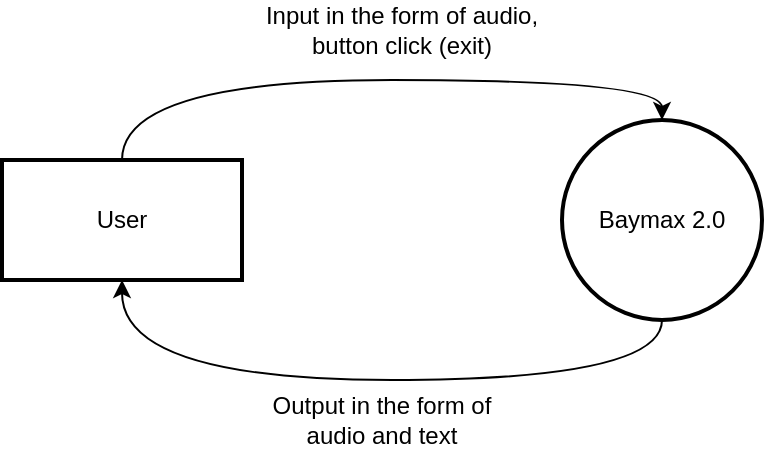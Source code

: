 <mxfile version="24.7.5">
  <diagram name="Page-1" id="SZxzwF8cLEZYs_6p4LNA">
    <mxGraphModel dx="1034" dy="412" grid="0" gridSize="10" guides="1" tooltips="1" connect="1" arrows="1" fold="1" page="1" pageScale="1" pageWidth="850" pageHeight="1100" math="0" shadow="0">
      <root>
        <mxCell id="0" />
        <mxCell id="1" parent="0" />
        <mxCell id="NjC1BhcewA9V_vETZEHU-1" value="Baymax 2.0" style="strokeWidth=2;html=1;shape=mxgraph.flowchart.start_2;whiteSpace=wrap;" vertex="1" parent="1">
          <mxGeometry x="490" y="140.0" width="100" height="100" as="geometry" />
        </mxCell>
        <mxCell id="NjC1BhcewA9V_vETZEHU-2" value="User" style="rounded=0;whiteSpace=wrap;html=1;strokeWidth=2;" vertex="1" parent="1">
          <mxGeometry x="210" y="160" width="120" height="60" as="geometry" />
        </mxCell>
        <mxCell id="NjC1BhcewA9V_vETZEHU-5" value="" style="endArrow=classic;html=1;rounded=0;exitX=0.5;exitY=0;exitDx=0;exitDy=0;entryX=0.5;entryY=0;entryDx=0;entryDy=0;entryPerimeter=0;edgeStyle=orthogonalEdgeStyle;curved=1;" edge="1" parent="1" source="NjC1BhcewA9V_vETZEHU-2" target="NjC1BhcewA9V_vETZEHU-1">
          <mxGeometry width="50" height="50" relative="1" as="geometry">
            <mxPoint x="310" y="110" as="sourcePoint" />
            <mxPoint x="360" y="60" as="targetPoint" />
            <Array as="points">
              <mxPoint x="270" y="120" />
              <mxPoint x="540" y="120" />
            </Array>
          </mxGeometry>
        </mxCell>
        <mxCell id="NjC1BhcewA9V_vETZEHU-6" value="" style="endArrow=classic;html=1;rounded=0;exitX=0.5;exitY=1;exitDx=0;exitDy=0;exitPerimeter=0;entryX=0.5;entryY=1;entryDx=0;entryDy=0;edgeStyle=orthogonalEdgeStyle;curved=1;" edge="1" parent="1" source="NjC1BhcewA9V_vETZEHU-1" target="NjC1BhcewA9V_vETZEHU-2">
          <mxGeometry width="50" height="50" relative="1" as="geometry">
            <mxPoint x="610" y="330" as="sourcePoint" />
            <mxPoint x="660" y="280" as="targetPoint" />
            <Array as="points">
              <mxPoint x="540" y="270" />
              <mxPoint x="270" y="270" />
            </Array>
          </mxGeometry>
        </mxCell>
        <mxCell id="NjC1BhcewA9V_vETZEHU-7" value="Input in the form of audio, button click (exit)" style="text;html=1;align=center;verticalAlign=middle;whiteSpace=wrap;rounded=0;" vertex="1" parent="1">
          <mxGeometry x="330" y="80" width="160" height="30" as="geometry" />
        </mxCell>
        <mxCell id="NjC1BhcewA9V_vETZEHU-8" value="Output in the form of audio and text" style="text;html=1;align=center;verticalAlign=middle;whiteSpace=wrap;rounded=0;" vertex="1" parent="1">
          <mxGeometry x="340" y="275" width="120" height="30" as="geometry" />
        </mxCell>
      </root>
    </mxGraphModel>
  </diagram>
</mxfile>
